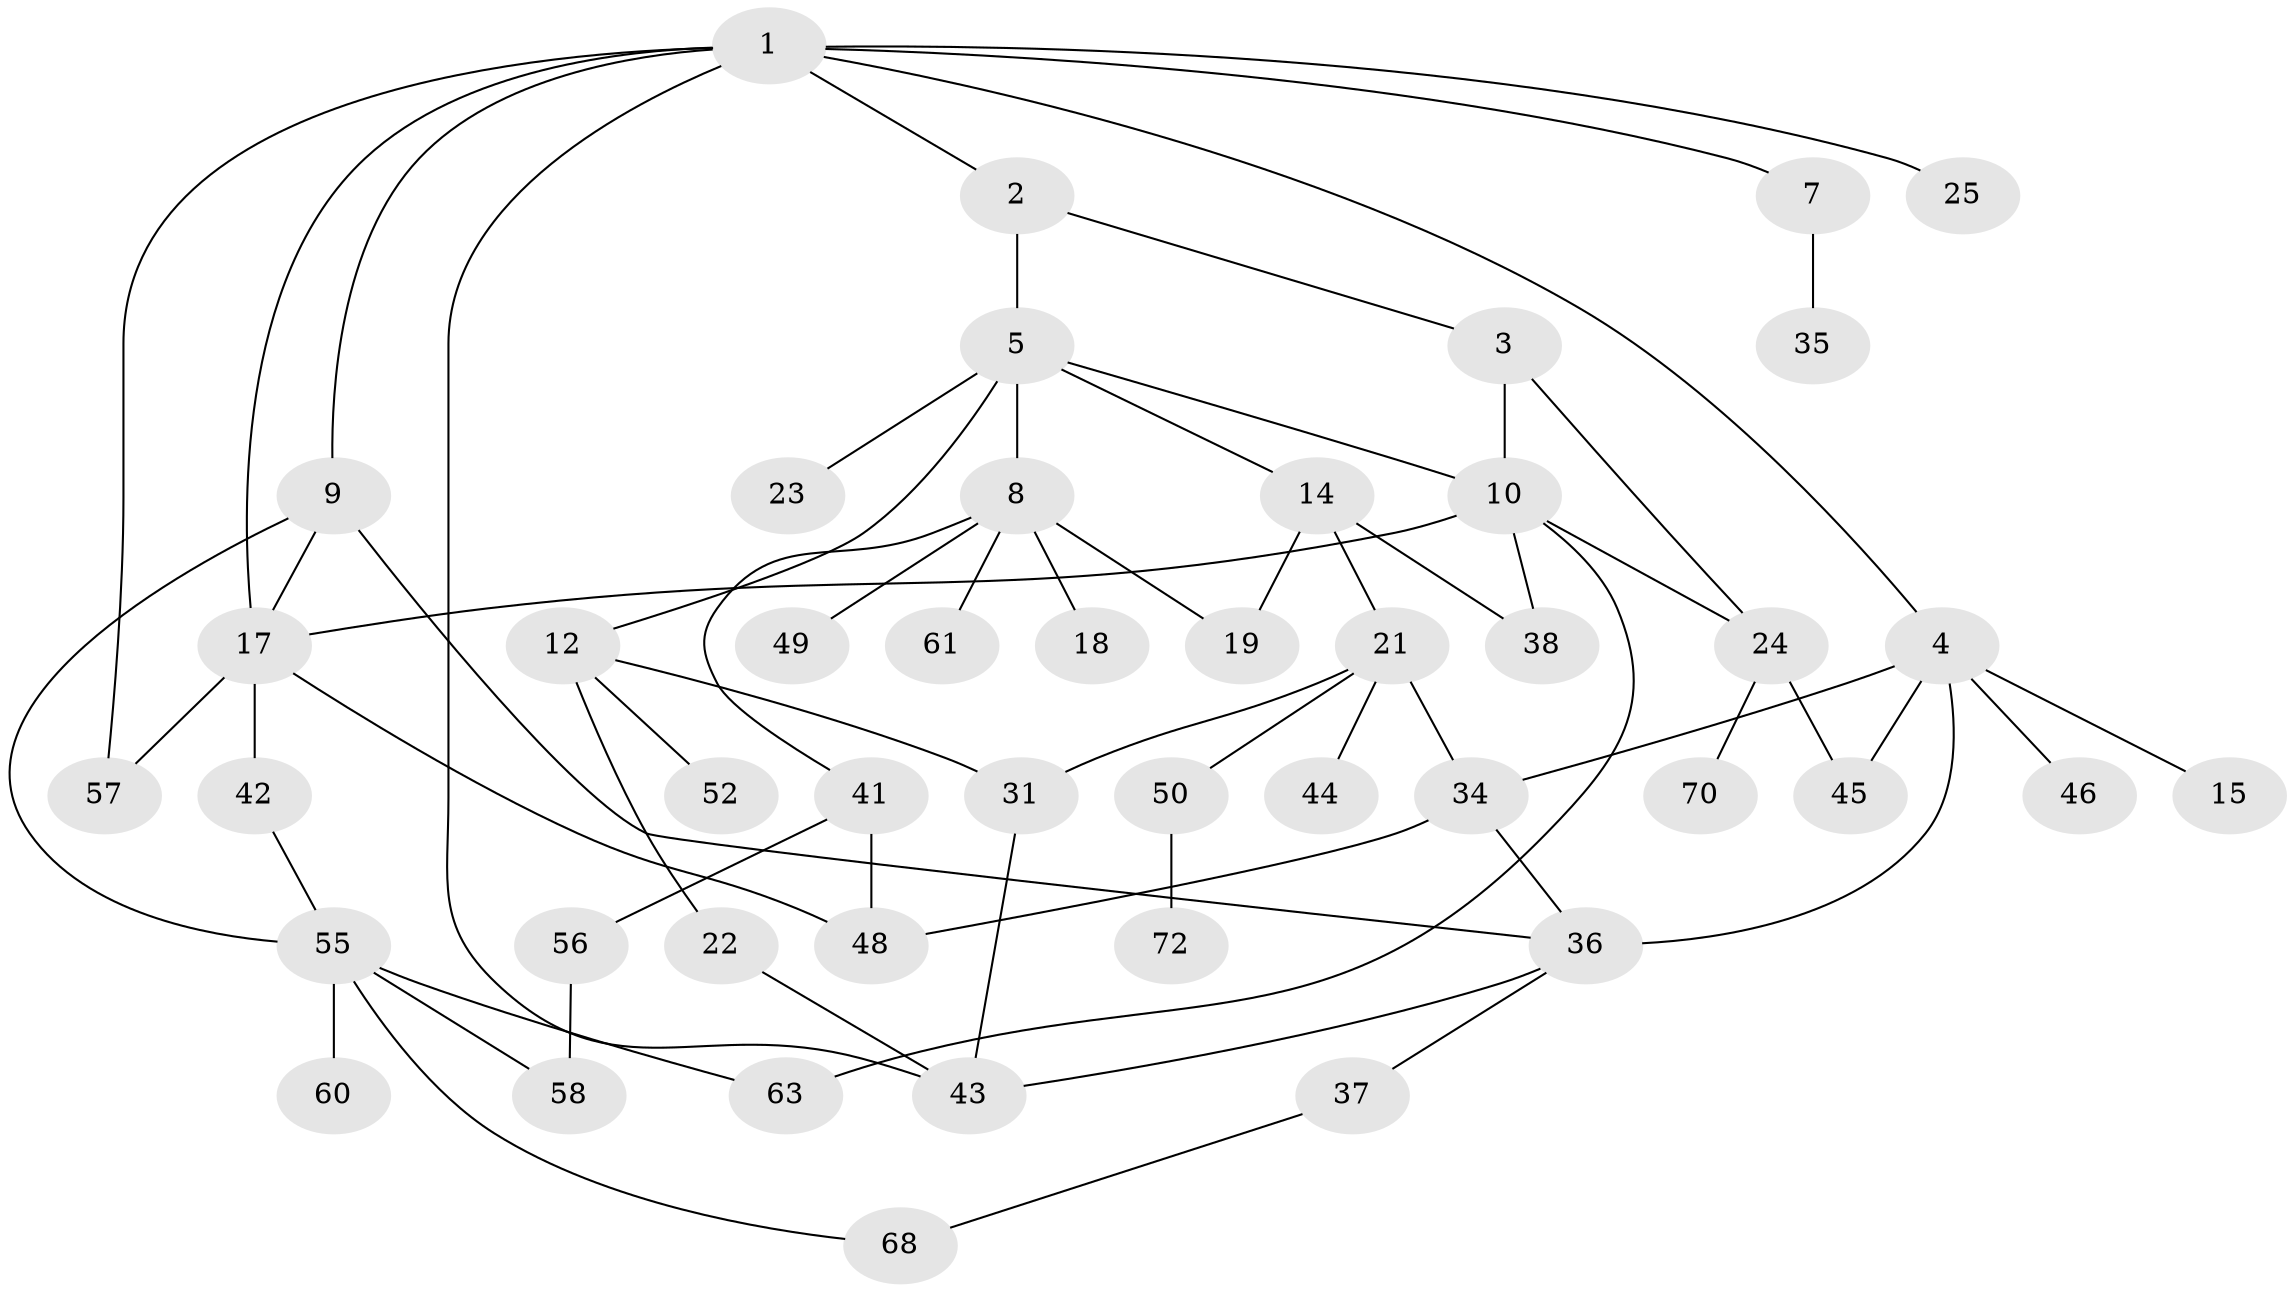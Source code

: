 // original degree distribution, {7: 0.027777777777777776, 4: 0.125, 2: 0.3611111111111111, 5: 0.06944444444444445, 6: 0.013888888888888888, 1: 0.2361111111111111, 3: 0.16666666666666666}
// Generated by graph-tools (version 1.1) at 2025/41/03/06/25 10:41:27]
// undirected, 46 vertices, 66 edges
graph export_dot {
graph [start="1"]
  node [color=gray90,style=filled];
  1 [super="+32"];
  2 [super="+6"];
  3 [super="+11"];
  4 [super="+39"];
  5 [super="+13"];
  7 [super="+27"];
  8 [super="+16"];
  9 [super="+64"];
  10 [super="+54"];
  12 [super="+28"];
  14 [super="+20"];
  15;
  17 [super="+26"];
  18;
  19;
  21 [super="+33"];
  22 [super="+29"];
  23;
  24 [super="+30"];
  25;
  31 [super="+69"];
  34 [super="+59"];
  35;
  36 [super="+47"];
  37 [super="+40"];
  38 [super="+66"];
  41 [super="+51"];
  42;
  43 [super="+67"];
  44;
  45 [super="+65"];
  46;
  48;
  49;
  50;
  52 [super="+53"];
  55 [super="+62"];
  56;
  57;
  58 [super="+71"];
  60;
  61;
  63;
  68;
  70;
  72;
  1 -- 2;
  1 -- 4;
  1 -- 7;
  1 -- 9;
  1 -- 17;
  1 -- 25;
  1 -- 57;
  1 -- 43;
  2 -- 3;
  2 -- 5;
  3 -- 24;
  3 -- 10;
  4 -- 15;
  4 -- 34;
  4 -- 46;
  4 -- 45;
  4 -- 36;
  5 -- 8;
  5 -- 10;
  5 -- 12;
  5 -- 23;
  5 -- 14;
  7 -- 35;
  8 -- 18;
  8 -- 41;
  8 -- 49;
  8 -- 19;
  8 -- 61;
  9 -- 36;
  9 -- 55;
  9 -- 17;
  10 -- 24 [weight=2];
  10 -- 63;
  10 -- 17;
  10 -- 38;
  12 -- 22;
  12 -- 31;
  12 -- 52;
  14 -- 38;
  14 -- 19;
  14 -- 21;
  17 -- 42;
  17 -- 57;
  17 -- 48;
  21 -- 44;
  21 -- 34;
  21 -- 31;
  21 -- 50;
  22 -- 43;
  24 -- 45;
  24 -- 70;
  31 -- 43;
  34 -- 48;
  34 -- 36;
  36 -- 37;
  36 -- 43;
  37 -- 68;
  41 -- 56;
  41 -- 48;
  42 -- 55;
  50 -- 72;
  55 -- 58;
  55 -- 60;
  55 -- 68;
  55 -- 63;
  56 -- 58;
}
